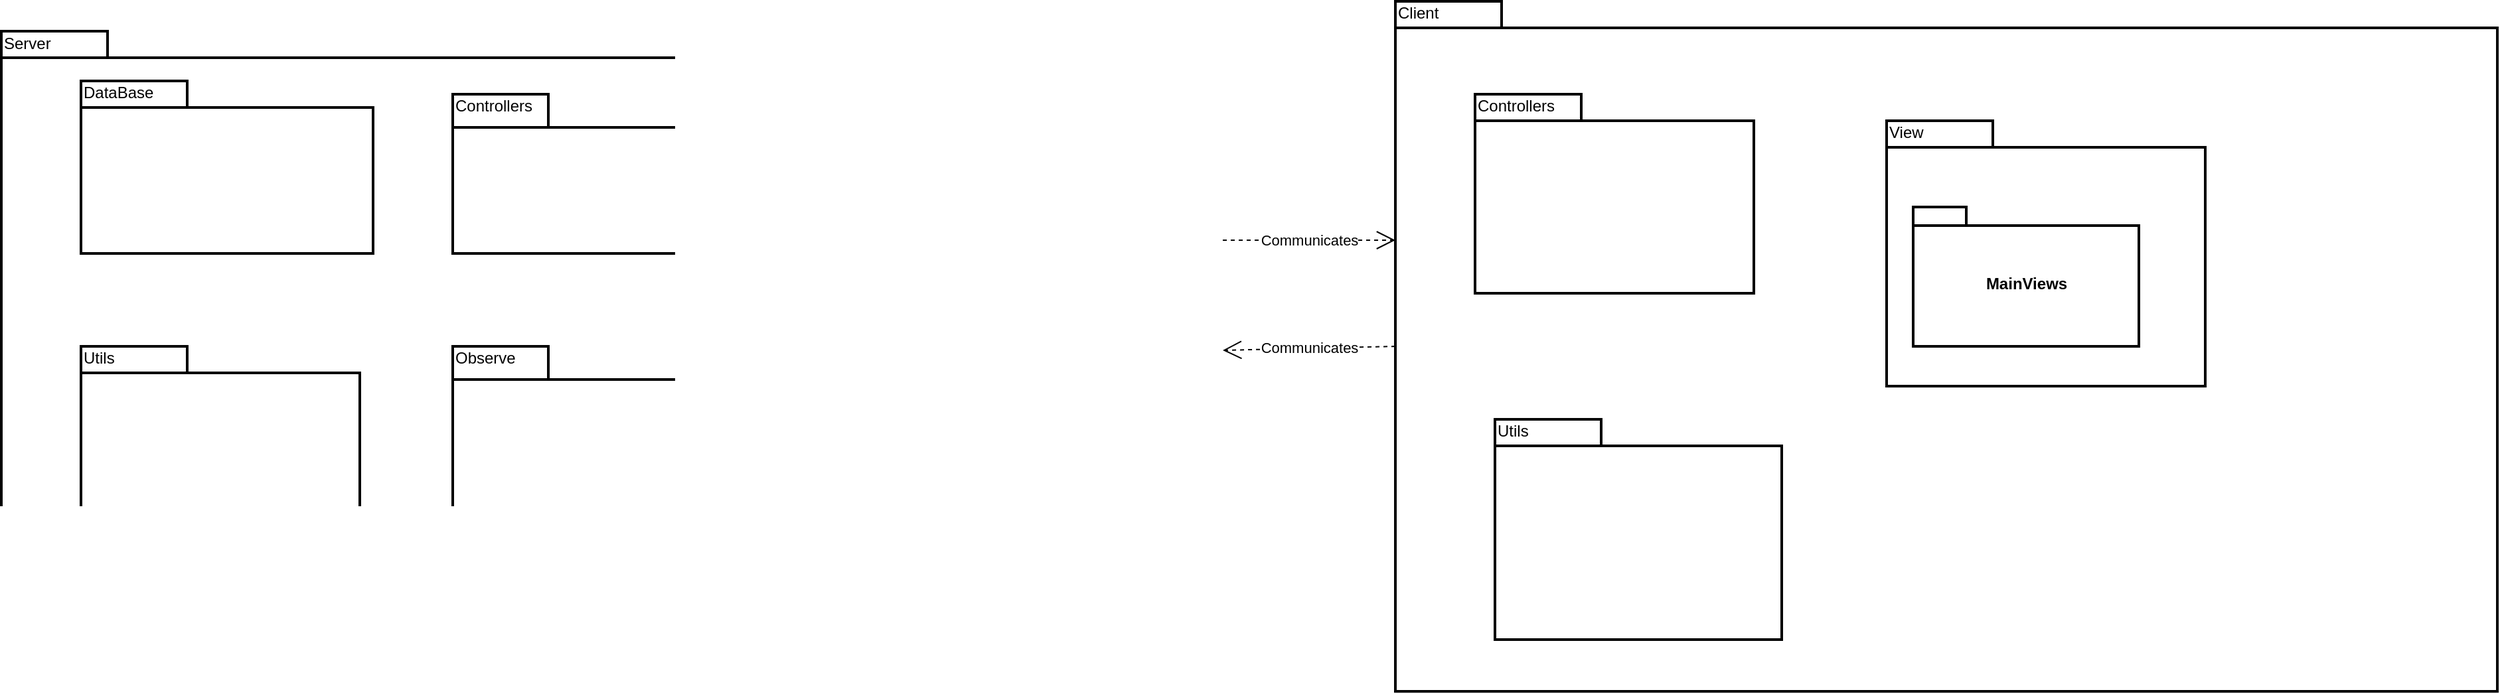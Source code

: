<mxfile version="12.1.7" type="device" pages="1"><diagram id="yVVhI6Zra_KWX67fjSak" name="Page-1"><mxGraphModel dx="1331" dy="951" grid="1" gridSize="10" guides="1" tooltips="1" connect="1" arrows="1" fold="1" page="1" pageScale="1" pageWidth="850" pageHeight="1100" math="0" shadow="0"><root><mxCell id="0"/><mxCell id="1" parent="0"/><mxCell id="PbD2VBS45CWvnVKlC1VE-84" value="Server" style="shape=folder;tabWidth=80;tabHeight=20;tabPosition=left;strokeWidth=2;html=1;whiteSpace=wrap;align=left;verticalAlign=top;spacingTop=-5;" parent="1" vertex="1"><mxGeometry x="650" y="62.5" width="810" height="475" as="geometry"/></mxCell><mxCell id="PbD2VBS45CWvnVKlC1VE-28" value="Client" style="shape=folder;tabWidth=80;tabHeight=20;tabPosition=left;strokeWidth=2;html=1;whiteSpace=wrap;align=left;verticalAlign=top;spacingTop=-5;" parent="1" vertex="1"><mxGeometry x="1700" y="40" width="830" height="520" as="geometry"/></mxCell><mxCell id="PbD2VBS45CWvnVKlC1VE-55" value="Controllers" style="shape=folder;tabWidth=80;tabHeight=20;tabPosition=left;strokeWidth=2;html=1;whiteSpace=wrap;align=left;verticalAlign=top;spacingTop=-5;" parent="1" vertex="1"><mxGeometry x="1760" y="110" width="210" height="150" as="geometry"/></mxCell><mxCell id="PbD2VBS45CWvnVKlC1VE-29" value="Controllers" style="shape=folder;tabWidth=72;tabHeight=25;tabPosition=left;strokeWidth=2;html=1;whiteSpace=wrap;align=left;verticalAlign=top;spacingTop=-5;" parent="1" vertex="1"><mxGeometry x="990" y="110" width="175" height="120" as="geometry"/></mxCell><mxCell id="PbD2VBS45CWvnVKlC1VE-30" value="Utils" style="shape=folder;tabWidth=80;tabHeight=20;tabPosition=left;strokeWidth=2;html=1;whiteSpace=wrap;align=left;verticalAlign=top;spacingTop=-5;" parent="1" vertex="1"><mxGeometry x="710" y="300" width="210" height="140" as="geometry"/></mxCell><mxCell id="PbD2VBS45CWvnVKlC1VE-12" value="DataBase" style="shape=folder;tabWidth=80;tabHeight=20;tabPosition=left;strokeWidth=2;html=1;whiteSpace=wrap;align=left;verticalAlign=top;spacingTop=-5;" parent="1" vertex="1"><mxGeometry x="710" y="100" width="220" height="130" as="geometry"/></mxCell><mxCell id="PbD2VBS45CWvnVKlC1VE-51" value="Communicates" style="endArrow=open;endSize=12;dashed=1;html=1;entryX=0;entryY=0;entryDx=0;entryDy=180;entryPerimeter=0;" parent="1" target="PbD2VBS45CWvnVKlC1VE-28" edge="1"><mxGeometry width="160" relative="1" as="geometry"><mxPoint x="1570" y="220" as="sourcePoint"/><mxPoint x="1050" y="226.5" as="targetPoint"/></mxGeometry></mxCell><mxCell id="PbD2VBS45CWvnVKlC1VE-52" value="Communicates" style="endArrow=open;endSize=12;dashed=1;html=1;exitX=0;exitY=0;exitDx=0;exitDy=260;exitPerimeter=0;" parent="1" source="PbD2VBS45CWvnVKlC1VE-28" edge="1"><mxGeometry width="160" relative="1" as="geometry"><mxPoint x="1200" y="232.5" as="sourcePoint"/><mxPoint x="1570" y="303" as="targetPoint"/></mxGeometry></mxCell><mxCell id="PbD2VBS45CWvnVKlC1VE-56" value="View" style="shape=folder;tabWidth=80;tabHeight=20;tabPosition=left;strokeWidth=2;html=1;whiteSpace=wrap;align=left;verticalAlign=top;spacingTop=-5;" parent="1" vertex="1"><mxGeometry x="2070" y="130" width="240" height="200" as="geometry"/></mxCell><mxCell id="PbD2VBS45CWvnVKlC1VE-75" value="Utils" style="shape=folder;tabWidth=80;tabHeight=20;tabPosition=left;strokeWidth=2;html=1;whiteSpace=wrap;align=left;verticalAlign=top;spacingTop=-5;" parent="1" vertex="1"><mxGeometry x="1775" y="355" width="216" height="166" as="geometry"/></mxCell><mxCell id="v4sUgyJFQA1PsRE_EweS-1" value="Observe" style="shape=folder;tabWidth=72;tabHeight=25;tabPosition=left;strokeWidth=2;html=1;whiteSpace=wrap;align=left;verticalAlign=top;spacingTop=-5;" vertex="1" parent="1"><mxGeometry x="990" y="300" width="190" height="140" as="geometry"/></mxCell><mxCell id="v4sUgyJFQA1PsRE_EweS-2" value="MainViews" style="shape=folder;fontStyle=1;spacingTop=10;tabWidth=40;tabHeight=14;tabPosition=left;html=1;strokeWidth=2;" vertex="1" parent="1"><mxGeometry x="2090" y="195" width="170" height="105" as="geometry"/></mxCell></root></mxGraphModel></diagram></mxfile>